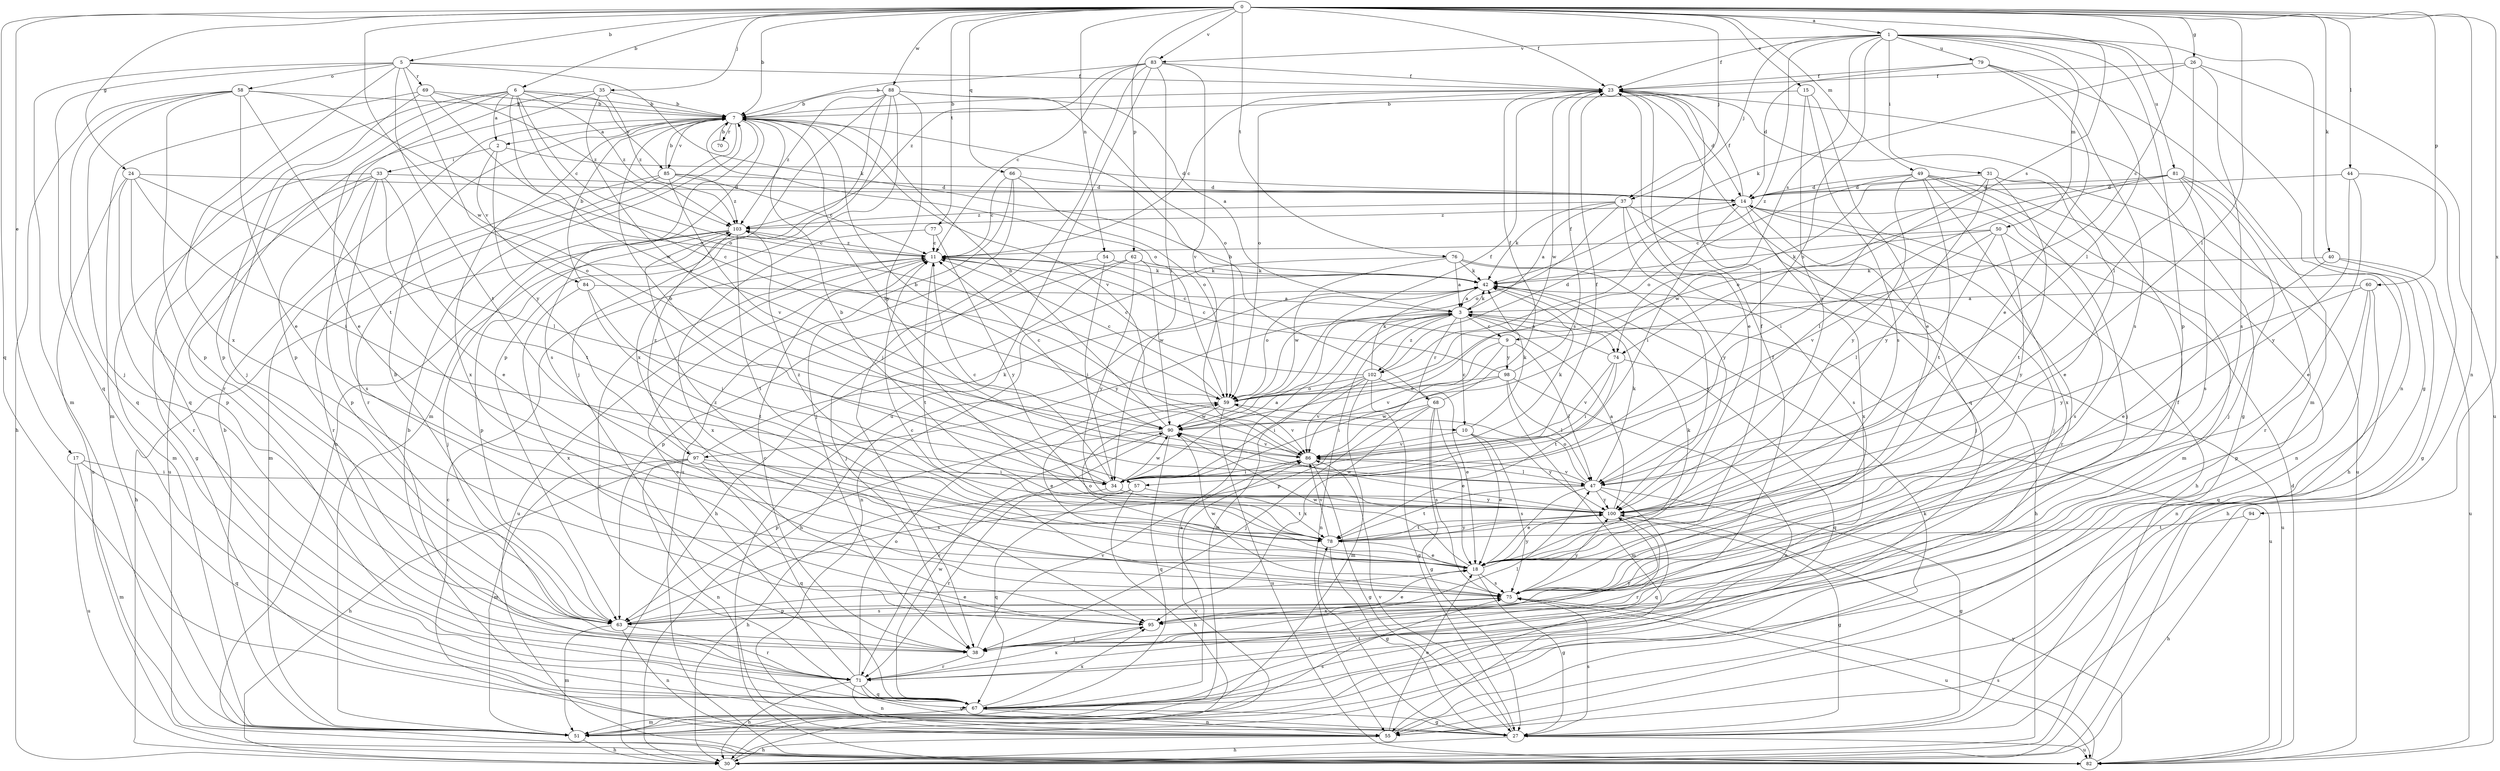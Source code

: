 strict digraph  {
0;
1;
2;
3;
5;
6;
7;
9;
10;
11;
14;
15;
17;
18;
23;
24;
26;
27;
30;
31;
33;
34;
35;
37;
38;
40;
42;
44;
47;
49;
50;
51;
54;
55;
57;
58;
59;
60;
62;
63;
66;
67;
68;
69;
70;
71;
74;
75;
76;
77;
78;
79;
81;
82;
83;
84;
85;
86;
88;
90;
94;
95;
97;
98;
100;
102;
103;
0 -> 1  [label=a];
0 -> 5  [label=b];
0 -> 6  [label=b];
0 -> 7  [label=b];
0 -> 9  [label=c];
0 -> 15  [label=e];
0 -> 17  [label=e];
0 -> 23  [label=f];
0 -> 24  [label=g];
0 -> 26  [label=g];
0 -> 35  [label=j];
0 -> 37  [label=j];
0 -> 40  [label=k];
0 -> 44  [label=l];
0 -> 47  [label=l];
0 -> 49  [label=m];
0 -> 54  [label=n];
0 -> 55  [label=n];
0 -> 60  [label=p];
0 -> 62  [label=p];
0 -> 66  [label=q];
0 -> 67  [label=q];
0 -> 74  [label=s];
0 -> 76  [label=t];
0 -> 77  [label=t];
0 -> 83  [label=v];
0 -> 88  [label=w];
0 -> 90  [label=w];
0 -> 94  [label=x];
1 -> 23  [label=f];
1 -> 27  [label=g];
1 -> 31  [label=i];
1 -> 37  [label=j];
1 -> 47  [label=l];
1 -> 50  [label=m];
1 -> 55  [label=n];
1 -> 57  [label=o];
1 -> 63  [label=p];
1 -> 74  [label=s];
1 -> 79  [label=u];
1 -> 81  [label=u];
1 -> 83  [label=v];
1 -> 102  [label=z];
2 -> 14  [label=d];
2 -> 33  [label=i];
2 -> 84  [label=v];
2 -> 97  [label=y];
3 -> 9  [label=c];
3 -> 10  [label=c];
3 -> 42  [label=k];
3 -> 51  [label=m];
3 -> 55  [label=n];
3 -> 68  [label=r];
3 -> 74  [label=s];
3 -> 82  [label=u];
3 -> 97  [label=y];
3 -> 102  [label=z];
5 -> 23  [label=f];
5 -> 42  [label=k];
5 -> 51  [label=m];
5 -> 57  [label=o];
5 -> 58  [label=o];
5 -> 67  [label=q];
5 -> 69  [label=r];
5 -> 78  [label=t];
5 -> 95  [label=x];
6 -> 2  [label=a];
6 -> 7  [label=b];
6 -> 10  [label=c];
6 -> 11  [label=c];
6 -> 18  [label=e];
6 -> 38  [label=j];
6 -> 67  [label=q];
6 -> 85  [label=v];
6 -> 90  [label=w];
6 -> 103  [label=z];
7 -> 2  [label=a];
7 -> 59  [label=o];
7 -> 70  [label=r];
7 -> 71  [label=r];
7 -> 75  [label=s];
7 -> 82  [label=u];
7 -> 85  [label=v];
7 -> 86  [label=v];
7 -> 95  [label=x];
9 -> 11  [label=c];
9 -> 47  [label=l];
9 -> 63  [label=p];
9 -> 86  [label=v];
9 -> 98  [label=y];
10 -> 18  [label=e];
10 -> 42  [label=k];
10 -> 75  [label=s];
10 -> 86  [label=v];
10 -> 100  [label=y];
11 -> 42  [label=k];
11 -> 78  [label=t];
11 -> 82  [label=u];
11 -> 103  [label=z];
14 -> 23  [label=f];
14 -> 30  [label=h];
14 -> 34  [label=i];
14 -> 38  [label=j];
14 -> 71  [label=r];
14 -> 95  [label=x];
14 -> 103  [label=z];
15 -> 7  [label=b];
15 -> 18  [label=e];
15 -> 75  [label=s];
15 -> 100  [label=y];
17 -> 34  [label=i];
17 -> 51  [label=m];
17 -> 67  [label=q];
17 -> 82  [label=u];
18 -> 23  [label=f];
18 -> 27  [label=g];
18 -> 42  [label=k];
18 -> 59  [label=o];
18 -> 75  [label=s];
18 -> 90  [label=w];
18 -> 100  [label=y];
18 -> 103  [label=z];
23 -> 7  [label=b];
23 -> 11  [label=c];
23 -> 14  [label=d];
23 -> 18  [label=e];
23 -> 27  [label=g];
23 -> 59  [label=o];
23 -> 67  [label=q];
23 -> 90  [label=w];
24 -> 14  [label=d];
24 -> 34  [label=i];
24 -> 47  [label=l];
24 -> 63  [label=p];
24 -> 71  [label=r];
24 -> 82  [label=u];
26 -> 23  [label=f];
26 -> 42  [label=k];
26 -> 47  [label=l];
26 -> 75  [label=s];
26 -> 82  [label=u];
27 -> 7  [label=b];
27 -> 30  [label=h];
27 -> 75  [label=s];
27 -> 78  [label=t];
27 -> 82  [label=u];
27 -> 86  [label=v];
30 -> 86  [label=v];
31 -> 14  [label=d];
31 -> 18  [label=e];
31 -> 34  [label=i];
31 -> 78  [label=t];
31 -> 82  [label=u];
31 -> 90  [label=w];
31 -> 100  [label=y];
33 -> 14  [label=d];
33 -> 18  [label=e];
33 -> 27  [label=g];
33 -> 51  [label=m];
33 -> 63  [label=p];
33 -> 75  [label=s];
33 -> 78  [label=t];
33 -> 82  [label=u];
34 -> 3  [label=a];
34 -> 7  [label=b];
34 -> 11  [label=c];
34 -> 23  [label=f];
34 -> 30  [label=h];
34 -> 78  [label=t];
34 -> 90  [label=w];
35 -> 7  [label=b];
35 -> 63  [label=p];
35 -> 71  [label=r];
35 -> 86  [label=v];
35 -> 103  [label=z];
37 -> 3  [label=a];
37 -> 38  [label=j];
37 -> 42  [label=k];
37 -> 59  [label=o];
37 -> 75  [label=s];
37 -> 100  [label=y];
37 -> 103  [label=z];
38 -> 11  [label=c];
38 -> 47  [label=l];
38 -> 71  [label=r];
38 -> 86  [label=v];
38 -> 100  [label=y];
40 -> 18  [label=e];
40 -> 30  [label=h];
40 -> 42  [label=k];
40 -> 82  [label=u];
42 -> 3  [label=a];
42 -> 30  [label=h];
42 -> 59  [label=o];
42 -> 82  [label=u];
44 -> 14  [label=d];
44 -> 18  [label=e];
44 -> 27  [label=g];
44 -> 100  [label=y];
47 -> 7  [label=b];
47 -> 18  [label=e];
47 -> 27  [label=g];
47 -> 42  [label=k];
47 -> 59  [label=o];
47 -> 67  [label=q];
47 -> 78  [label=t];
47 -> 86  [label=v];
47 -> 100  [label=y];
49 -> 14  [label=d];
49 -> 38  [label=j];
49 -> 51  [label=m];
49 -> 55  [label=n];
49 -> 59  [label=o];
49 -> 78  [label=t];
49 -> 95  [label=x];
49 -> 100  [label=y];
50 -> 11  [label=c];
50 -> 42  [label=k];
50 -> 47  [label=l];
50 -> 75  [label=s];
50 -> 86  [label=v];
50 -> 100  [label=y];
51 -> 3  [label=a];
51 -> 7  [label=b];
51 -> 30  [label=h];
51 -> 75  [label=s];
54 -> 34  [label=i];
54 -> 38  [label=j];
54 -> 42  [label=k];
55 -> 11  [label=c];
55 -> 18  [label=e];
55 -> 30  [label=h];
55 -> 42  [label=k];
57 -> 30  [label=h];
57 -> 67  [label=q];
57 -> 71  [label=r];
57 -> 100  [label=y];
58 -> 7  [label=b];
58 -> 18  [label=e];
58 -> 30  [label=h];
58 -> 38  [label=j];
58 -> 59  [label=o];
58 -> 63  [label=p];
58 -> 67  [label=q];
58 -> 78  [label=t];
59 -> 11  [label=c];
59 -> 18  [label=e];
59 -> 82  [label=u];
59 -> 86  [label=v];
59 -> 90  [label=w];
60 -> 3  [label=a];
60 -> 55  [label=n];
60 -> 63  [label=p];
60 -> 67  [label=q];
60 -> 100  [label=y];
62 -> 30  [label=h];
62 -> 42  [label=k];
62 -> 63  [label=p];
62 -> 90  [label=w];
62 -> 100  [label=y];
63 -> 7  [label=b];
63 -> 18  [label=e];
63 -> 51  [label=m];
63 -> 55  [label=n];
63 -> 71  [label=r];
63 -> 75  [label=s];
66 -> 11  [label=c];
66 -> 14  [label=d];
66 -> 38  [label=j];
66 -> 59  [label=o];
66 -> 82  [label=u];
67 -> 11  [label=c];
67 -> 23  [label=f];
67 -> 27  [label=g];
67 -> 51  [label=m];
67 -> 55  [label=n];
67 -> 90  [label=w];
67 -> 95  [label=x];
68 -> 7  [label=b];
68 -> 18  [label=e];
68 -> 23  [label=f];
68 -> 27  [label=g];
68 -> 38  [label=j];
68 -> 75  [label=s];
68 -> 90  [label=w];
68 -> 95  [label=x];
69 -> 7  [label=b];
69 -> 51  [label=m];
69 -> 59  [label=o];
69 -> 63  [label=p];
69 -> 103  [label=z];
70 -> 7  [label=b];
71 -> 11  [label=c];
71 -> 27  [label=g];
71 -> 30  [label=h];
71 -> 55  [label=n];
71 -> 59  [label=o];
71 -> 67  [label=q];
71 -> 95  [label=x];
74 -> 3  [label=a];
74 -> 34  [label=i];
74 -> 67  [label=q];
74 -> 78  [label=t];
74 -> 86  [label=v];
75 -> 11  [label=c];
75 -> 63  [label=p];
75 -> 82  [label=u];
75 -> 90  [label=w];
75 -> 95  [label=x];
75 -> 100  [label=y];
76 -> 3  [label=a];
76 -> 30  [label=h];
76 -> 42  [label=k];
76 -> 55  [label=n];
76 -> 90  [label=w];
76 -> 100  [label=y];
77 -> 11  [label=c];
77 -> 95  [label=x];
77 -> 100  [label=y];
78 -> 18  [label=e];
78 -> 27  [label=g];
78 -> 86  [label=v];
78 -> 100  [label=y];
79 -> 14  [label=d];
79 -> 18  [label=e];
79 -> 23  [label=f];
79 -> 51  [label=m];
79 -> 75  [label=s];
81 -> 14  [label=d];
81 -> 30  [label=h];
81 -> 38  [label=j];
81 -> 47  [label=l];
81 -> 59  [label=o];
81 -> 71  [label=r];
81 -> 75  [label=s];
82 -> 14  [label=d];
82 -> 75  [label=s];
82 -> 100  [label=y];
83 -> 7  [label=b];
83 -> 11  [label=c];
83 -> 23  [label=f];
83 -> 34  [label=i];
83 -> 38  [label=j];
83 -> 82  [label=u];
83 -> 86  [label=v];
83 -> 103  [label=z];
84 -> 3  [label=a];
84 -> 7  [label=b];
84 -> 34  [label=i];
84 -> 78  [label=t];
84 -> 95  [label=x];
85 -> 7  [label=b];
85 -> 11  [label=c];
85 -> 14  [label=d];
85 -> 51  [label=m];
85 -> 71  [label=r];
85 -> 86  [label=v];
85 -> 103  [label=z];
86 -> 7  [label=b];
86 -> 27  [label=g];
86 -> 34  [label=i];
86 -> 42  [label=k];
86 -> 47  [label=l];
88 -> 3  [label=a];
88 -> 7  [label=b];
88 -> 38  [label=j];
88 -> 51  [label=m];
88 -> 59  [label=o];
88 -> 63  [label=p];
88 -> 95  [label=x];
88 -> 100  [label=y];
88 -> 103  [label=z];
90 -> 7  [label=b];
90 -> 11  [label=c];
90 -> 23  [label=f];
90 -> 63  [label=p];
90 -> 67  [label=q];
90 -> 71  [label=r];
90 -> 86  [label=v];
94 -> 30  [label=h];
94 -> 78  [label=t];
95 -> 18  [label=e];
95 -> 23  [label=f];
95 -> 38  [label=j];
97 -> 30  [label=h];
97 -> 34  [label=i];
97 -> 42  [label=k];
97 -> 51  [label=m];
97 -> 55  [label=n];
97 -> 67  [label=q];
97 -> 75  [label=s];
97 -> 103  [label=z];
98 -> 11  [label=c];
98 -> 23  [label=f];
98 -> 34  [label=i];
98 -> 47  [label=l];
98 -> 51  [label=m];
98 -> 55  [label=n];
98 -> 59  [label=o];
100 -> 3  [label=a];
100 -> 7  [label=b];
100 -> 27  [label=g];
100 -> 71  [label=r];
100 -> 78  [label=t];
100 -> 90  [label=w];
100 -> 103  [label=z];
102 -> 11  [label=c];
102 -> 14  [label=d];
102 -> 18  [label=e];
102 -> 27  [label=g];
102 -> 34  [label=i];
102 -> 42  [label=k];
102 -> 51  [label=m];
102 -> 59  [label=o];
102 -> 86  [label=v];
103 -> 11  [label=c];
103 -> 30  [label=h];
103 -> 38  [label=j];
103 -> 63  [label=p];
103 -> 78  [label=t];
}
